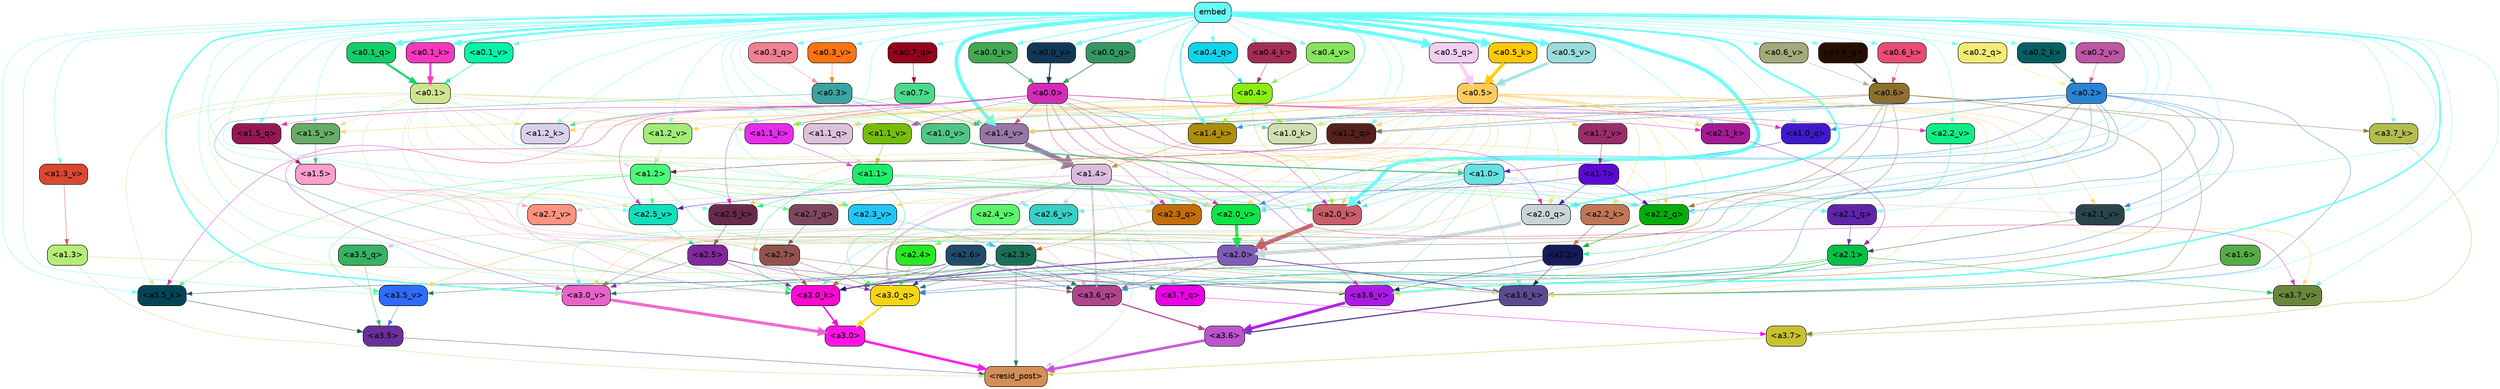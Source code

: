 strict digraph "" {
	graph [bgcolor=transparent,
		layout=dot,
		overlap=false,
		splines=true
	];
	"<a3.7>"	[color=black,
		fillcolor="#c7c22d",
		fontname=Helvetica,
		shape=box,
		style="filled, rounded"];
	"<resid_post>"	[color=black,
		fillcolor="#d38e57",
		fontname=Helvetica,
		shape=box,
		style="filled, rounded"];
	"<a3.7>" -> "<resid_post>"	[color="#c7c22d",
		penwidth=0.6239100098609924];
	"<a3.6>"	[color=black,
		fillcolor="#bc54ce",
		fontname=Helvetica,
		shape=box,
		style="filled, rounded"];
	"<a3.6>" -> "<resid_post>"	[color="#bc54ce",
		penwidth=4.569062113761902];
	"<a3.5>"	[color=black,
		fillcolor="#6a2f9a",
		fontname=Helvetica,
		shape=box,
		style="filled, rounded"];
	"<a3.5>" -> "<resid_post>"	[color="#6a2f9a",
		penwidth=0.6];
	"<a3.0>"	[color=black,
		fillcolor="#ff14e6",
		fontname=Helvetica,
		shape=box,
		style="filled, rounded"];
	"<a3.0>" -> "<resid_post>"	[color="#ff14e6",
		penwidth=4.283544182777405];
	"<a2.3>"	[color=black,
		fillcolor="#1b7058",
		fontname=Helvetica,
		shape=box,
		style="filled, rounded"];
	"<a2.3>" -> "<resid_post>"	[color="#1b7058",
		penwidth=0.6];
	"<a3.7_q>"	[color=black,
		fillcolor="#ec00e9",
		fontname=Helvetica,
		shape=box,
		style="filled, rounded"];
	"<a2.3>" -> "<a3.7_q>"	[color="#1b7058",
		penwidth=0.6];
	"<a3.6_q>"	[color=black,
		fillcolor="#b0458e",
		fontname=Helvetica,
		shape=box,
		style="filled, rounded"];
	"<a2.3>" -> "<a3.6_q>"	[color="#1b7058",
		penwidth=0.6];
	"<a3.0_q>"	[color=black,
		fillcolor="#f5d513",
		fontname=Helvetica,
		shape=box,
		style="filled, rounded"];
	"<a2.3>" -> "<a3.0_q>"	[color="#1b7058",
		penwidth=0.6];
	"<a3.0_k>"	[color=black,
		fillcolor="#ff07d2",
		fontname=Helvetica,
		shape=box,
		style="filled, rounded"];
	"<a2.3>" -> "<a3.0_k>"	[color="#1b7058",
		penwidth=0.6];
	"<a3.6_v>"	[color=black,
		fillcolor="#ac19e6",
		fontname=Helvetica,
		shape=box,
		style="filled, rounded"];
	"<a2.3>" -> "<a3.6_v>"	[color="#1b7058",
		penwidth=0.6];
	"<a3.5_v>"	[color=black,
		fillcolor="#2f6bfd",
		fontname=Helvetica,
		shape=box,
		style="filled, rounded"];
	"<a2.3>" -> "<a3.5_v>"	[color="#1b7058",
		penwidth=0.6];
	"<a3.0_v>"	[color=black,
		fillcolor="#e862ca",
		fontname=Helvetica,
		shape=box,
		style="filled, rounded"];
	"<a2.3>" -> "<a3.0_v>"	[color="#1b7058",
		penwidth=0.6];
	"<a1.4>"	[color=black,
		fillcolor="#dbbcdf",
		fontname=Helvetica,
		shape=box,
		style="filled, rounded"];
	"<a1.4>" -> "<resid_post>"	[color="#dbbcdf",
		penwidth=0.6];
	"<a1.4>" -> "<a3.7_q>"	[color="#dbbcdf",
		penwidth=0.6];
	"<a1.4>" -> "<a3.6_q>"	[color="#dbbcdf",
		penwidth=2.7934007048606873];
	"<a3.5_q>"	[color=black,
		fillcolor="#36b362",
		fontname=Helvetica,
		shape=box,
		style="filled, rounded"];
	"<a1.4>" -> "<a3.5_q>"	[color="#dbbcdf",
		penwidth=0.6];
	"<a1.4>" -> "<a3.0_q>"	[color="#dbbcdf",
		penwidth=3.340754985809326];
	"<a2.3_q>"	[color=black,
		fillcolor="#c36d07",
		fontname=Helvetica,
		shape=box,
		style="filled, rounded"];
	"<a1.4>" -> "<a2.3_q>"	[color="#dbbcdf",
		penwidth=0.6];
	"<a2.7_v>"	[color=black,
		fillcolor="#fe9281",
		fontname=Helvetica,
		shape=box,
		style="filled, rounded"];
	"<a1.4>" -> "<a2.7_v>"	[color="#dbbcdf",
		penwidth=0.6];
	"<a2.6_v>"	[color=black,
		fillcolor="#37cfc6",
		fontname=Helvetica,
		shape=box,
		style="filled, rounded"];
	"<a1.4>" -> "<a2.6_v>"	[color="#dbbcdf",
		penwidth=0.6];
	"<a2.5_v>"	[color=black,
		fillcolor="#0fe0bb",
		fontname=Helvetica,
		shape=box,
		style="filled, rounded"];
	"<a1.4>" -> "<a2.5_v>"	[color="#dbbcdf",
		penwidth=0.6];
	"<a2.4_v>"	[color=black,
		fillcolor="#5cf46b",
		fontname=Helvetica,
		shape=box,
		style="filled, rounded"];
	"<a1.4>" -> "<a2.4_v>"	[color="#dbbcdf",
		penwidth=0.6];
	"<a2.1_v>"	[color=black,
		fillcolor="#2a4449",
		fontname=Helvetica,
		shape=box,
		style="filled, rounded"];
	"<a1.4>" -> "<a2.1_v>"	[color="#dbbcdf",
		penwidth=0.6];
	"<a2.0_v>"	[color=black,
		fillcolor="#0de446",
		fontname=Helvetica,
		shape=box,
		style="filled, rounded"];
	"<a1.4>" -> "<a2.0_v>"	[color="#dbbcdf",
		penwidth=2.268759250640869];
	"<a1.3>"	[color=black,
		fillcolor="#b4eb79",
		fontname=Helvetica,
		shape=box,
		style="filled, rounded"];
	"<a1.3>" -> "<resid_post>"	[color="#b4eb79",
		penwidth=0.6];
	"<a1.3>" -> "<a3.6_v>"	[color="#b4eb79",
		penwidth=0.6];
	"<a3.7_q>" -> "<a3.7>"	[color="#ec00e9",
		penwidth=0.6];
	"<a3.6_q>" -> "<a3.6>"	[color="#b0458e",
		penwidth=2.0347584784030914];
	"<a3.5_q>" -> "<a3.5>"	[color="#36b362",
		penwidth=0.6];
	"<a3.0_q>" -> "<a3.0>"	[color="#f5d513",
		penwidth=2.8635367155075073];
	"<a3.7_k>"	[color=black,
		fillcolor="#b2bd4d",
		fontname=Helvetica,
		shape=box,
		style="filled, rounded"];
	"<a3.7_k>" -> "<a3.7>"	[color="#b2bd4d",
		penwidth=0.6];
	"<a3.6_k>"	[color=black,
		fillcolor="#5a4b8f",
		fontname=Helvetica,
		shape=box,
		style="filled, rounded"];
	"<a3.6_k>" -> "<a3.6>"	[color="#5a4b8f",
		penwidth=2.1760786175727844];
	"<a3.5_k>"	[color=black,
		fillcolor="#014557",
		fontname=Helvetica,
		shape=box,
		style="filled, rounded"];
	"<a3.5_k>" -> "<a3.5>"	[color="#014557",
		penwidth=0.6];
	"<a3.0_k>" -> "<a3.0>"	[color="#ff07d2",
		penwidth=2.632905662059784];
	"<a3.7_v>"	[color=black,
		fillcolor="#68873a",
		fontname=Helvetica,
		shape=box,
		style="filled, rounded"];
	"<a3.7_v>" -> "<a3.7>"	[color="#68873a",
		penwidth=0.6];
	"<a3.6_v>" -> "<a3.6>"	[color="#ac19e6",
		penwidth=4.981305837631226];
	"<a3.5_v>" -> "<a3.5>"	[color="#2f6bfd",
		penwidth=0.6];
	"<a3.0_v>" -> "<a3.0>"	[color="#e862ca",
		penwidth=5.168330669403076];
	"<a2.7>"	[color=black,
		fillcolor="#93524e",
		fontname=Helvetica,
		shape=box,
		style="filled, rounded"];
	"<a2.7>" -> "<a3.6_q>"	[color="#93524e",
		penwidth=0.6];
	"<a2.7>" -> "<a3.0_q>"	[color="#93524e",
		penwidth=0.6];
	"<a2.7>" -> "<a3.0_k>"	[color="#93524e",
		penwidth=0.6];
	"<a2.6>"	[color=black,
		fillcolor="#214b69",
		fontname=Helvetica,
		shape=box,
		style="filled, rounded"];
	"<a2.6>" -> "<a3.6_q>"	[color="#214b69",
		penwidth=0.6];
	"<a2.6>" -> "<a3.0_q>"	[color="#214b69",
		penwidth=0.6];
	"<a2.6>" -> "<a3.6_k>"	[color="#214b69",
		penwidth=0.6];
	"<a2.6>" -> "<a3.5_k>"	[color="#214b69",
		penwidth=0.6];
	"<a2.6>" -> "<a3.0_k>"	[color="#214b69",
		penwidth=0.6];
	"<a2.1>"	[color=black,
		fillcolor="#05c046",
		fontname=Helvetica,
		shape=box,
		style="filled, rounded"];
	"<a2.1>" -> "<a3.6_q>"	[color="#05c046",
		penwidth=0.6];
	"<a2.1>" -> "<a3.0_q>"	[color="#05c046",
		penwidth=0.6];
	"<a2.1>" -> "<a3.6_k>"	[color="#05c046",
		penwidth=0.6];
	"<a2.1>" -> "<a3.0_k>"	[color="#05c046",
		penwidth=0.6];
	"<a2.1>" -> "<a3.7_v>"	[color="#05c046",
		penwidth=0.6];
	"<a2.1>" -> "<a3.6_v>"	[color="#05c046",
		penwidth=0.6];
	"<a2.0>"	[color=black,
		fillcolor="#7f5cb7",
		fontname=Helvetica,
		shape=box,
		style="filled, rounded"];
	"<a2.0>" -> "<a3.6_q>"	[color="#7f5cb7",
		penwidth=0.6];
	"<a2.0>" -> "<a3.0_q>"	[color="#7f5cb7",
		penwidth=0.6];
	"<a2.0>" -> "<a3.6_k>"	[color="#7f5cb7",
		penwidth=1.6382827460765839];
	"<a2.0>" -> "<a3.0_k>"	[color="#7f5cb7",
		penwidth=2.161143198609352];
	"<a1.5>"	[color=black,
		fillcolor="#fb9fcc",
		fontname=Helvetica,
		shape=box,
		style="filled, rounded"];
	"<a1.5>" -> "<a3.6_q>"	[color="#fb9fcc",
		penwidth=0.6];
	"<a1.5>" -> "<a3.0_q>"	[color="#fb9fcc",
		penwidth=0.6];
	"<a1.5>" -> "<a3.6_k>"	[color="#fb9fcc",
		penwidth=0.6];
	"<a1.5>" -> "<a3.0_k>"	[color="#fb9fcc",
		penwidth=0.6];
	"<a1.5>" -> "<a2.7_v>"	[color="#fb9fcc",
		penwidth=0.6];
	"<a0.2>"	[color=black,
		fillcolor="#2985d4",
		fontname=Helvetica,
		shape=box,
		style="filled, rounded"];
	"<a0.2>" -> "<a3.6_q>"	[color="#2985d4",
		penwidth=0.6];
	"<a0.2>" -> "<a3.0_q>"	[color="#2985d4",
		penwidth=0.6];
	"<a0.2>" -> "<a3.6_k>"	[color="#2985d4",
		penwidth=0.6];
	"<a0.2>" -> "<a3.0_k>"	[color="#2985d4",
		penwidth=0.6];
	"<a2.2_q>"	[color=black,
		fillcolor="#03ae09",
		fontname=Helvetica,
		shape=box,
		style="filled, rounded"];
	"<a0.2>" -> "<a2.2_q>"	[color="#2985d4",
		penwidth=0.6];
	"<a2.2_k>"	[color=black,
		fillcolor="#bf7654",
		fontname=Helvetica,
		shape=box,
		style="filled, rounded"];
	"<a0.2>" -> "<a2.2_k>"	[color="#2985d4",
		penwidth=0.6];
	"<a2.0_k>"	[color=black,
		fillcolor="#ca5d6b",
		fontname=Helvetica,
		shape=box,
		style="filled, rounded"];
	"<a0.2>" -> "<a2.0_k>"	[color="#2985d4",
		penwidth=0.6];
	"<a0.2>" -> "<a2.1_v>"	[color="#2985d4",
		penwidth=0.6];
	"<a0.2>" -> "<a2.0_v>"	[color="#2985d4",
		penwidth=0.6];
	"<a1.2_q>"	[color=black,
		fillcolor="#55201d",
		fontname=Helvetica,
		shape=box,
		style="filled, rounded"];
	"<a0.2>" -> "<a1.2_q>"	[color="#2985d4",
		penwidth=0.6];
	"<a1.0_q>"	[color=black,
		fillcolor="#3f19cd",
		fontname=Helvetica,
		shape=box,
		style="filled, rounded"];
	"<a0.2>" -> "<a1.0_q>"	[color="#2985d4",
		penwidth=0.6];
	"<a1.4_k>"	[color=black,
		fillcolor="#ad8d09",
		fontname=Helvetica,
		shape=box,
		style="filled, rounded"];
	"<a0.2>" -> "<a1.4_k>"	[color="#2985d4",
		penwidth=0.6];
	"<a1.4_v>"	[color=black,
		fillcolor="#9776a5",
		fontname=Helvetica,
		shape=box,
		style="filled, rounded"];
	"<a0.2>" -> "<a1.4_v>"	[color="#2985d4",
		penwidth=0.6];
	"<a2.5>"	[color=black,
		fillcolor="#80289c",
		fontname=Helvetica,
		shape=box,
		style="filled, rounded"];
	"<a2.5>" -> "<a3.0_q>"	[color="#80289c",
		penwidth=0.6];
	"<a2.5>" -> "<a3.0_k>"	[color="#80289c",
		penwidth=0.6];
	"<a2.5>" -> "<a3.6_v>"	[color="#80289c",
		penwidth=0.6];
	"<a2.5>" -> "<a3.0_v>"	[color="#80289c",
		penwidth=0.6];
	"<a2.4>"	[color=black,
		fillcolor="#26ea22",
		fontname=Helvetica,
		shape=box,
		style="filled, rounded"];
	"<a2.4>" -> "<a3.0_q>"	[color="#26ea22",
		penwidth=0.6];
	"<a1.1>"	[color=black,
		fillcolor="#1ced6c",
		fontname=Helvetica,
		shape=box,
		style="filled, rounded"];
	"<a1.1>" -> "<a3.0_q>"	[color="#1ced6c",
		penwidth=0.6];
	"<a1.1>" -> "<a3.0_k>"	[color="#1ced6c",
		penwidth=0.6];
	"<a2.5_k>"	[color=black,
		fillcolor="#68294a",
		fontname=Helvetica,
		shape=box,
		style="filled, rounded"];
	"<a1.1>" -> "<a2.5_k>"	[color="#1ced6c",
		penwidth=0.6];
	"<a1.1>" -> "<a2.0_k>"	[color="#1ced6c",
		penwidth=0.6];
	"<a1.1>" -> "<a2.0_v>"	[color="#1ced6c",
		penwidth=0.6];
	"<a0.6>"	[color=black,
		fillcolor="#8e702e",
		fontname=Helvetica,
		shape=box,
		style="filled, rounded"];
	"<a0.6>" -> "<a3.7_k>"	[color="#8e702e",
		penwidth=0.6];
	"<a0.6>" -> "<a3.6_k>"	[color="#8e702e",
		penwidth=0.6];
	"<a0.6>" -> "<a3.0_k>"	[color="#8e702e",
		penwidth=0.6];
	"<a0.6>" -> "<a3.6_v>"	[color="#8e702e",
		penwidth=0.6];
	"<a0.6>" -> "<a3.0_v>"	[color="#8e702e",
		penwidth=0.6];
	"<a0.6>" -> "<a2.2_q>"	[color="#8e702e",
		penwidth=0.6];
	"<a0.6>" -> "<a1.2_q>"	[color="#8e702e",
		penwidth=0.6];
	"<a0.6>" -> "<a1.4_v>"	[color="#8e702e",
		penwidth=0.6];
	embed	[color=black,
		fillcolor="#69fbf6",
		fontname=Helvetica,
		shape=box,
		style="filled, rounded"];
	embed -> "<a3.7_k>"	[color="#69fbf6",
		penwidth=0.6];
	embed -> "<a3.6_k>"	[color="#69fbf6",
		penwidth=0.6];
	embed -> "<a3.5_k>"	[color="#69fbf6",
		penwidth=0.6];
	embed -> "<a3.0_k>"	[color="#69fbf6",
		penwidth=0.6];
	embed -> "<a3.7_v>"	[color="#69fbf6",
		penwidth=0.6];
	embed -> "<a3.6_v>"	[color="#69fbf6",
		penwidth=2.7825746536254883];
	embed -> "<a3.5_v>"	[color="#69fbf6",
		penwidth=0.6];
	embed -> "<a3.0_v>"	[color="#69fbf6",
		penwidth=2.6950180530548096];
	embed -> "<a2.3_q>"	[color="#69fbf6",
		penwidth=0.6];
	embed -> "<a2.2_q>"	[color="#69fbf6",
		penwidth=0.6];
	"<a2.1_q>"	[color=black,
		fillcolor="#5f24aa",
		fontname=Helvetica,
		shape=box,
		style="filled, rounded"];
	embed -> "<a2.1_q>"	[color="#69fbf6",
		penwidth=0.6];
	"<a2.0_q>"	[color=black,
		fillcolor="#cad3d7",
		fontname=Helvetica,
		shape=box,
		style="filled, rounded"];
	embed -> "<a2.0_q>"	[color="#69fbf6",
		penwidth=3.305941343307495];
	embed -> "<a2.5_k>"	[color="#69fbf6",
		penwidth=0.6];
	embed -> "<a2.2_k>"	[color="#69fbf6",
		penwidth=0.6698317527770996];
	"<a2.1_k>"	[color=black,
		fillcolor="#a41994",
		fontname=Helvetica,
		shape=box,
		style="filled, rounded"];
	embed -> "<a2.1_k>"	[color="#69fbf6",
		penwidth=0.6];
	embed -> "<a2.0_k>"	[color="#69fbf6",
		penwidth=6.12570995092392];
	embed -> "<a2.6_v>"	[color="#69fbf6",
		penwidth=0.6];
	embed -> "<a2.5_v>"	[color="#69fbf6",
		penwidth=0.6];
	"<a2.3_v>"	[color=black,
		fillcolor="#21c6f8",
		fontname=Helvetica,
		shape=box,
		style="filled, rounded"];
	embed -> "<a2.3_v>"	[color="#69fbf6",
		penwidth=0.6];
	"<a2.2_v>"	[color=black,
		fillcolor="#0fef86",
		fontname=Helvetica,
		shape=box,
		style="filled, rounded"];
	embed -> "<a2.2_v>"	[color="#69fbf6",
		penwidth=0.6];
	embed -> "<a2.1_v>"	[color="#69fbf6",
		penwidth=0.6];
	embed -> "<a2.0_v>"	[color="#69fbf6",
		penwidth=0.6];
	"<a1.5_q>"	[color=black,
		fillcolor="#971754",
		fontname=Helvetica,
		shape=box,
		style="filled, rounded"];
	embed -> "<a1.5_q>"	[color="#69fbf6",
		penwidth=0.6];
	embed -> "<a1.2_q>"	[color="#69fbf6",
		penwidth=0.6087074279785156];
	"<a1.1_q>"	[color=black,
		fillcolor="#dcc0dc",
		fontname=Helvetica,
		shape=box,
		style="filled, rounded"];
	embed -> "<a1.1_q>"	[color="#69fbf6",
		penwidth=0.6];
	embed -> "<a1.0_q>"	[color="#69fbf6",
		penwidth=0.6];
	embed -> "<a1.4_k>"	[color="#69fbf6",
		penwidth=2.1858973503112793];
	"<a1.2_k>"	[color=black,
		fillcolor="#d9d1ec",
		fontname=Helvetica,
		shape=box,
		style="filled, rounded"];
	embed -> "<a1.2_k>"	[color="#69fbf6",
		penwidth=0.6];
	"<a1.1_k>"	[color=black,
		fillcolor="#e62bec",
		fontname=Helvetica,
		shape=box,
		style="filled, rounded"];
	embed -> "<a1.1_k>"	[color="#69fbf6",
		penwidth=0.6];
	"<a1.0_k>"	[color=black,
		fillcolor="#d0dfb1",
		fontname=Helvetica,
		shape=box,
		style="filled, rounded"];
	embed -> "<a1.0_k>"	[color="#69fbf6",
		penwidth=0.6];
	"<a1.5_v>"	[color=black,
		fillcolor="#66ac67",
		fontname=Helvetica,
		shape=box,
		style="filled, rounded"];
	embed -> "<a1.5_v>"	[color="#69fbf6",
		penwidth=0.6];
	embed -> "<a1.4_v>"	[color="#69fbf6",
		penwidth=6.590077131986618];
	"<a1.3_v>"	[color=black,
		fillcolor="#d84832",
		fontname=Helvetica,
		shape=box,
		style="filled, rounded"];
	embed -> "<a1.3_v>"	[color="#69fbf6",
		penwidth=0.6];
	"<a1.2_v>"	[color=black,
		fillcolor="#a4eb78",
		fontname=Helvetica,
		shape=box,
		style="filled, rounded"];
	embed -> "<a1.2_v>"	[color="#69fbf6",
		penwidth=0.6];
	"<a1.1_v>"	[color=black,
		fillcolor="#75bd0a",
		fontname=Helvetica,
		shape=box,
		style="filled, rounded"];
	embed -> "<a1.1_v>"	[color="#69fbf6",
		penwidth=0.6];
	"<a1.0_v>"	[color=black,
		fillcolor="#4fc586",
		fontname=Helvetica,
		shape=box,
		style="filled, rounded"];
	embed -> "<a1.0_v>"	[color="#69fbf6",
		penwidth=1.2076449394226074];
	"<a0.7_q>"	[color=black,
		fillcolor="#94021c",
		fontname=Helvetica,
		shape=box,
		style="filled, rounded"];
	embed -> "<a0.7_q>"	[color="#69fbf6",
		penwidth=0.6];
	"<a0.6_q>"	[color=black,
		fillcolor="#250f03",
		fontname=Helvetica,
		shape=box,
		style="filled, rounded"];
	embed -> "<a0.6_q>"	[color="#69fbf6",
		penwidth=0.6];
	"<a0.5_q>"	[color=black,
		fillcolor="#f3cef3",
		fontname=Helvetica,
		shape=box,
		style="filled, rounded"];
	embed -> "<a0.5_q>"	[color="#69fbf6",
		penwidth=6.156635761260986];
	"<a0.4_q>"	[color=black,
		fillcolor="#0ed4ec",
		fontname=Helvetica,
		shape=box,
		style="filled, rounded"];
	embed -> "<a0.4_q>"	[color="#69fbf6",
		penwidth=0.6];
	"<a0.3_q>"	[color=black,
		fillcolor="#ef8190",
		fontname=Helvetica,
		shape=box,
		style="filled, rounded"];
	embed -> "<a0.3_q>"	[color="#69fbf6",
		penwidth=0.6];
	"<a0.2_q>"	[color=black,
		fillcolor="#f2ec74",
		fontname=Helvetica,
		shape=box,
		style="filled, rounded"];
	embed -> "<a0.2_q>"	[color="#69fbf6",
		penwidth=0.6];
	"<a0.1_q>"	[color=black,
		fillcolor="#12ce68",
		fontname=Helvetica,
		shape=box,
		style="filled, rounded"];
	embed -> "<a0.1_q>"	[color="#69fbf6",
		penwidth=3.7958807945251465];
	"<a0.0_q>"	[color=black,
		fillcolor="#329863",
		fontname=Helvetica,
		shape=box,
		style="filled, rounded"];
	embed -> "<a0.0_q>"	[color="#69fbf6",
		penwidth=1.2393736839294434];
	"<a0.6_k>"	[color=black,
		fillcolor="#e94c72",
		fontname=Helvetica,
		shape=box,
		style="filled, rounded"];
	embed -> "<a0.6_k>"	[color="#69fbf6",
		penwidth=0.6];
	"<a0.5_k>"	[color=black,
		fillcolor="#ffc900",
		fontname=Helvetica,
		shape=box,
		style="filled, rounded"];
	embed -> "<a0.5_k>"	[color="#69fbf6",
		penwidth=5.610821008682251];
	"<a0.4_k>"	[color=black,
		fillcolor="#a32c55",
		fontname=Helvetica,
		shape=box,
		style="filled, rounded"];
	embed -> "<a0.4_k>"	[color="#69fbf6",
		penwidth=0.6];
	"<a0.2_k>"	[color=black,
		fillcolor="#026063",
		fontname=Helvetica,
		shape=box,
		style="filled, rounded"];
	embed -> "<a0.2_k>"	[color="#69fbf6",
		penwidth=0.6];
	"<a0.1_k>"	[color=black,
		fillcolor="#f737bd",
		fontname=Helvetica,
		shape=box,
		style="filled, rounded"];
	embed -> "<a0.1_k>"	[color="#69fbf6",
		penwidth=3.7429871559143066];
	"<a0.0_k>"	[color=black,
		fillcolor="#43a852",
		fontname=Helvetica,
		shape=box,
		style="filled, rounded"];
	embed -> "<a0.0_k>"	[color="#69fbf6",
		penwidth=1.106738567352295];
	"<a0.6_v>"	[color=black,
		fillcolor="#a4aa7a",
		fontname=Helvetica,
		shape=box,
		style="filled, rounded"];
	embed -> "<a0.6_v>"	[color="#69fbf6",
		penwidth=0.6];
	"<a0.5_v>"	[color=black,
		fillcolor="#9adcdb",
		fontname=Helvetica,
		shape=box,
		style="filled, rounded"];
	embed -> "<a0.5_v>"	[color="#69fbf6",
		penwidth=4.663905620574951];
	"<a0.4_v>"	[color=black,
		fillcolor="#87e55d",
		fontname=Helvetica,
		shape=box,
		style="filled, rounded"];
	embed -> "<a0.4_v>"	[color="#69fbf6",
		penwidth=0.6];
	"<a0.3_v>"	[color=black,
		fillcolor="#fd7410",
		fontname=Helvetica,
		shape=box,
		style="filled, rounded"];
	embed -> "<a0.3_v>"	[color="#69fbf6",
		penwidth=0.6];
	"<a0.2_v>"	[color=black,
		fillcolor="#be56a4",
		fontname=Helvetica,
		shape=box,
		style="filled, rounded"];
	embed -> "<a0.2_v>"	[color="#69fbf6",
		penwidth=0.6];
	"<a0.1_v>"	[color=black,
		fillcolor="#01f6a8",
		fontname=Helvetica,
		shape=box,
		style="filled, rounded"];
	embed -> "<a0.1_v>"	[color="#69fbf6",
		penwidth=0.8192043304443359];
	"<a0.0_v>"	[color=black,
		fillcolor="#103856",
		fontname=Helvetica,
		shape=box,
		style="filled, rounded"];
	embed -> "<a0.0_v>"	[color="#69fbf6",
		penwidth=1.706191062927246];
	"<a2.2>"	[color=black,
		fillcolor="#171a5a",
		fontname=Helvetica,
		shape=box,
		style="filled, rounded"];
	"<a2.2>" -> "<a3.6_k>"	[color="#171a5a",
		penwidth=0.6];
	"<a2.2>" -> "<a3.0_k>"	[color="#171a5a",
		penwidth=0.6];
	"<a2.2>" -> "<a3.6_v>"	[color="#171a5a",
		penwidth=0.6];
	"<a1.6>"	[color=black,
		fillcolor="#54ad44",
		fontname=Helvetica,
		shape=box,
		style="filled, rounded"];
	"<a1.6>" -> "<a3.6_k>"	[color="#54ad44",
		penwidth=0.6];
	"<a1.2>"	[color=black,
		fillcolor="#4cfa7a",
		fontname=Helvetica,
		shape=box,
		style="filled, rounded"];
	"<a1.2>" -> "<a3.6_k>"	[color="#4cfa7a",
		penwidth=0.6];
	"<a1.2>" -> "<a3.5_k>"	[color="#4cfa7a",
		penwidth=0.6];
	"<a1.2>" -> "<a3.0_k>"	[color="#4cfa7a",
		penwidth=0.6];
	"<a1.2>" -> "<a3.5_v>"	[color="#4cfa7a",
		penwidth=0.6];
	"<a2.7_q>"	[color=black,
		fillcolor="#7d485d",
		fontname=Helvetica,
		shape=box,
		style="filled, rounded"];
	"<a1.2>" -> "<a2.7_q>"	[color="#4cfa7a",
		penwidth=0.6];
	"<a1.2>" -> "<a2.2_q>"	[color="#4cfa7a",
		penwidth=0.6];
	"<a1.2>" -> "<a2.2_k>"	[color="#4cfa7a",
		penwidth=0.6];
	"<a1.2>" -> "<a2.5_v>"	[color="#4cfa7a",
		penwidth=0.6];
	"<a1.2>" -> "<a2.3_v>"	[color="#4cfa7a",
		penwidth=0.6];
	"<a1.2>" -> "<a2.0_v>"	[color="#4cfa7a",
		penwidth=0.6];
	"<a1.0>"	[color=black,
		fillcolor="#64e1e2",
		fontname=Helvetica,
		shape=box,
		style="filled, rounded"];
	"<a1.0>" -> "<a3.6_k>"	[color="#64e1e2",
		penwidth=0.6];
	"<a1.0>" -> "<a3.0_k>"	[color="#64e1e2",
		penwidth=0.6];
	"<a1.0>" -> "<a3.6_v>"	[color="#64e1e2",
		penwidth=0.6];
	"<a1.0>" -> "<a3.5_v>"	[color="#64e1e2",
		penwidth=0.6];
	"<a1.0>" -> "<a3.0_v>"	[color="#64e1e2",
		penwidth=0.6];
	"<a1.0>" -> "<a2.3_q>"	[color="#64e1e2",
		penwidth=0.6];
	"<a1.0>" -> "<a2.2_q>"	[color="#64e1e2",
		penwidth=0.6];
	"<a1.0>" -> "<a2.1_q>"	[color="#64e1e2",
		penwidth=0.6];
	"<a1.0>" -> "<a2.2_k>"	[color="#64e1e2",
		penwidth=0.6];
	"<a1.0>" -> "<a2.0_k>"	[color="#64e1e2",
		penwidth=0.6];
	"<a1.0>" -> "<a2.6_v>"	[color="#64e1e2",
		penwidth=0.6];
	"<a1.0>" -> "<a2.0_v>"	[color="#64e1e2",
		penwidth=1.2213096618652344];
	"<a0.5>"	[color=black,
		fillcolor="#ffcb5c",
		fontname=Helvetica,
		shape=box,
		style="filled, rounded"];
	"<a0.5>" -> "<a3.6_k>"	[color="#ffcb5c",
		penwidth=0.6];
	"<a0.5>" -> "<a3.7_v>"	[color="#ffcb5c",
		penwidth=0.6];
	"<a0.5>" -> "<a3.6_v>"	[color="#ffcb5c",
		penwidth=0.6];
	"<a0.5>" -> "<a3.5_v>"	[color="#ffcb5c",
		penwidth=0.6];
	"<a0.5>" -> "<a3.0_v>"	[color="#ffcb5c",
		penwidth=0.6];
	"<a0.5>" -> "<a2.7_q>"	[color="#ffcb5c",
		penwidth=0.6];
	"<a0.5>" -> "<a2.3_q>"	[color="#ffcb5c",
		penwidth=0.6];
	"<a0.5>" -> "<a2.2_q>"	[color="#ffcb5c",
		penwidth=0.6];
	"<a0.5>" -> "<a2.0_q>"	[color="#ffcb5c",
		penwidth=0.6];
	"<a0.5>" -> "<a2.5_k>"	[color="#ffcb5c",
		penwidth=0.6];
	"<a0.5>" -> "<a2.2_k>"	[color="#ffcb5c",
		penwidth=0.6];
	"<a0.5>" -> "<a2.1_k>"	[color="#ffcb5c",
		penwidth=0.6];
	"<a0.5>" -> "<a2.0_k>"	[color="#ffcb5c",
		penwidth=0.6900839805603027];
	"<a0.5>" -> "<a2.3_v>"	[color="#ffcb5c",
		penwidth=0.6];
	"<a0.5>" -> "<a2.1_v>"	[color="#ffcb5c",
		penwidth=0.6];
	"<a0.5>" -> "<a2.0_v>"	[color="#ffcb5c",
		penwidth=0.6];
	"<a0.5>" -> "<a1.2_q>"	[color="#ffcb5c",
		penwidth=0.6];
	"<a0.5>" -> "<a1.1_q>"	[color="#ffcb5c",
		penwidth=0.6];
	"<a0.5>" -> "<a1.0_q>"	[color="#ffcb5c",
		penwidth=0.6];
	"<a0.5>" -> "<a1.2_k>"	[color="#ffcb5c",
		penwidth=0.6];
	"<a0.5>" -> "<a1.1_k>"	[color="#ffcb5c",
		penwidth=0.6];
	"<a0.5>" -> "<a1.0_k>"	[color="#ffcb5c",
		penwidth=0.6];
	"<a1.7_v>"	[color=black,
		fillcolor="#9a2c69",
		fontname=Helvetica,
		shape=box,
		style="filled, rounded"];
	"<a0.5>" -> "<a1.7_v>"	[color="#ffcb5c",
		penwidth=0.6];
	"<a0.5>" -> "<a1.5_v>"	[color="#ffcb5c",
		penwidth=0.6];
	"<a0.5>" -> "<a1.4_v>"	[color="#ffcb5c",
		penwidth=0.9985027313232422];
	"<a0.5>" -> "<a1.2_v>"	[color="#ffcb5c",
		penwidth=0.6];
	"<a0.5>" -> "<a1.1_v>"	[color="#ffcb5c",
		penwidth=0.6];
	"<a0.5>" -> "<a1.0_v>"	[color="#ffcb5c",
		penwidth=0.6];
	"<a0.1>"	[color=black,
		fillcolor="#cfe490",
		fontname=Helvetica,
		shape=box,
		style="filled, rounded"];
	"<a0.1>" -> "<a3.6_k>"	[color="#cfe490",
		penwidth=0.6];
	"<a0.1>" -> "<a3.5_k>"	[color="#cfe490",
		penwidth=0.6];
	"<a0.1>" -> "<a3.0_k>"	[color="#cfe490",
		penwidth=0.6];
	"<a0.1>" -> "<a3.6_v>"	[color="#cfe490",
		penwidth=0.6];
	"<a0.1>" -> "<a3.0_v>"	[color="#cfe490",
		penwidth=0.6];
	"<a0.1>" -> "<a2.3_q>"	[color="#cfe490",
		penwidth=0.6];
	"<a0.1>" -> "<a2.2_q>"	[color="#cfe490",
		penwidth=0.6];
	"<a0.1>" -> "<a2.0_k>"	[color="#cfe490",
		penwidth=0.6];
	"<a0.1>" -> "<a2.5_v>"	[color="#cfe490",
		penwidth=0.6];
	"<a0.1>" -> "<a2.0_v>"	[color="#cfe490",
		penwidth=0.6];
	"<a0.1>" -> "<a1.2_q>"	[color="#cfe490",
		penwidth=0.6218185424804688];
	"<a0.1>" -> "<a1.2_k>"	[color="#cfe490",
		penwidth=0.6];
	"<a0.1>" -> "<a1.1_k>"	[color="#cfe490",
		penwidth=0.6];
	"<a0.1>" -> "<a1.5_v>"	[color="#cfe490",
		penwidth=0.6];
	"<a0.1>" -> "<a1.4_v>"	[color="#cfe490",
		penwidth=0.6];
	"<a0.1>" -> "<a1.0_v>"	[color="#cfe490",
		penwidth=0.6];
	"<a0.0>"	[color=black,
		fillcolor="#d52cb8",
		fontname=Helvetica,
		shape=box,
		style="filled, rounded"];
	"<a0.0>" -> "<a3.5_k>"	[color="#d52cb8",
		penwidth=0.6];
	"<a0.0>" -> "<a3.7_v>"	[color="#d52cb8",
		penwidth=0.6];
	"<a0.0>" -> "<a3.6_v>"	[color="#d52cb8",
		penwidth=0.6];
	"<a0.0>" -> "<a3.0_v>"	[color="#d52cb8",
		penwidth=0.6];
	"<a0.0>" -> "<a2.3_q>"	[color="#d52cb8",
		penwidth=0.6];
	"<a0.0>" -> "<a2.0_q>"	[color="#d52cb8",
		penwidth=0.6];
	"<a0.0>" -> "<a2.5_k>"	[color="#d52cb8",
		penwidth=0.6];
	"<a0.0>" -> "<a2.1_k>"	[color="#d52cb8",
		penwidth=0.6];
	"<a0.0>" -> "<a2.0_k>"	[color="#d52cb8",
		penwidth=0.6];
	"<a0.0>" -> "<a2.5_v>"	[color="#d52cb8",
		penwidth=0.6];
	"<a0.0>" -> "<a2.2_v>"	[color="#d52cb8",
		penwidth=0.6];
	"<a0.0>" -> "<a2.0_v>"	[color="#d52cb8",
		penwidth=0.6];
	"<a0.0>" -> "<a1.5_q>"	[color="#d52cb8",
		penwidth=0.6];
	"<a0.0>" -> "<a1.0_q>"	[color="#d52cb8",
		penwidth=0.6];
	"<a0.0>" -> "<a1.1_k>"	[color="#d52cb8",
		penwidth=0.6];
	"<a0.0>" -> "<a1.4_v>"	[color="#d52cb8",
		penwidth=0.6];
	"<a0.0>" -> "<a1.1_v>"	[color="#d52cb8",
		penwidth=0.6];
	"<a0.3>"	[color=black,
		fillcolor="#3aa4a2",
		fontname=Helvetica,
		shape=box,
		style="filled, rounded"];
	"<a0.3>" -> "<a3.0_k>"	[color="#3aa4a2",
		penwidth=0.6];
	"<a0.3>" -> "<a1.4_v>"	[color="#3aa4a2",
		penwidth=0.6];
	"<a0.3>" -> "<a1.0_v>"	[color="#3aa4a2",
		penwidth=0.6];
	"<a2.7_q>" -> "<a2.7>"	[color="#7d485d",
		penwidth=0.6];
	"<a2.3_q>" -> "<a2.3>"	[color="#c36d07",
		penwidth=0.6];
	"<a2.2_q>" -> "<a2.2>"	[color="#03ae09",
		penwidth=0.7553567886352539];
	"<a2.1_q>" -> "<a2.1>"	[color="#5f24aa",
		penwidth=0.6];
	"<a2.0_q>" -> "<a2.0>"	[color="#cad3d7",
		penwidth=6.256794691085815];
	"<a2.5_k>" -> "<a2.5>"	[color="#68294a",
		penwidth=0.6];
	"<a2.2_k>" -> "<a2.2>"	[color="#bf7654",
		penwidth=0.8854708671569824];
	"<a2.1_k>" -> "<a2.1>"	[color="#a41994",
		penwidth=0.6];
	"<a2.0_k>" -> "<a2.0>"	[color="#ca5d6b",
		penwidth=7.231504917144775];
	"<a2.7_v>" -> "<a2.7>"	[color="#fe9281",
		penwidth=0.6];
	"<a2.6_v>" -> "<a2.6>"	[color="#37cfc6",
		penwidth=0.6];
	"<a2.5_v>" -> "<a2.5>"	[color="#0fe0bb",
		penwidth=0.6];
	"<a2.4_v>" -> "<a2.4>"	[color="#5cf46b",
		penwidth=0.6];
	"<a2.3_v>" -> "<a2.3>"	[color="#21c6f8",
		penwidth=0.6];
	"<a2.2_v>" -> "<a2.2>"	[color="#0fef86",
		penwidth=0.6];
	"<a2.1_v>" -> "<a2.1>"	[color="#2a4449",
		penwidth=0.6];
	"<a2.0_v>" -> "<a2.0>"	[color="#0de446",
		penwidth=5.231471925973892];
	"<a1.7>"	[color=black,
		fillcolor="#5a09d3",
		fontname=Helvetica,
		shape=box,
		style="filled, rounded"];
	"<a1.7>" -> "<a2.2_q>"	[color="#5a09d3",
		penwidth=0.6];
	"<a1.7>" -> "<a2.0_q>"	[color="#5a09d3",
		penwidth=0.6];
	"<a1.7>" -> "<a2.5_v>"	[color="#5a09d3",
		penwidth=0.6];
	"<a0.4>"	[color=black,
		fillcolor="#8def11",
		fontname=Helvetica,
		shape=box,
		style="filled, rounded"];
	"<a0.4>" -> "<a2.0_k>"	[color="#8def11",
		penwidth=0.6];
	"<a0.4>" -> "<a1.4_k>"	[color="#8def11",
		penwidth=0.6];
	"<a0.4>" -> "<a1.1_k>"	[color="#8def11",
		penwidth=0.6];
	"<a0.4>" -> "<a1.0_k>"	[color="#8def11",
		penwidth=0.6];
	"<a1.5_q>" -> "<a1.5>"	[color="#971754",
		penwidth=0.6];
	"<a1.2_q>" -> "<a1.2>"	[color="#55201d",
		penwidth=0.6];
	"<a1.1_q>" -> "<a1.1>"	[color="#dcc0dc",
		penwidth=0.6];
	"<a1.0_q>" -> "<a1.0>"	[color="#3f19cd",
		penwidth=0.6];
	"<a1.4_k>" -> "<a1.4>"	[color="#ad8d09",
		penwidth=0.6];
	"<a1.2_k>" -> "<a1.2>"	[color="#d9d1ec",
		penwidth=0.6];
	"<a1.1_k>" -> "<a1.1>"	[color="#e62bec",
		penwidth=0.6];
	"<a1.0_k>" -> "<a1.0>"	[color="#d0dfb1",
		penwidth=0.6];
	"<a1.7_v>" -> "<a1.7>"	[color="#9a2c69",
		penwidth=0.6];
	"<a1.5_v>" -> "<a1.5>"	[color="#66ac67",
		penwidth=0.6];
	"<a1.4_v>" -> "<a1.4>"	[color="#9776a5",
		penwidth=8.36684274673462];
	"<a1.3_v>" -> "<a1.3>"	[color="#d84832",
		penwidth=0.6];
	"<a1.2_v>" -> "<a1.2>"	[color="#a4eb78",
		penwidth=0.6];
	"<a1.1_v>" -> "<a1.1>"	[color="#75bd0a",
		penwidth=0.6];
	"<a1.0_v>" -> "<a1.0>"	[color="#4fc586",
		penwidth=1.9665732383728027];
	"<a0.7>"	[color=black,
		fillcolor="#49db8c",
		fontname=Helvetica,
		shape=box,
		style="filled, rounded"];
	"<a0.7>" -> "<a1.2_k>"	[color="#49db8c",
		penwidth=0.6];
	"<a0.7>" -> "<a1.0_k>"	[color="#49db8c",
		penwidth=0.6];
	"<a0.7>" -> "<a1.4_v>"	[color="#49db8c",
		penwidth=0.6];
	"<a0.7_q>" -> "<a0.7>"	[color="#94021c",
		penwidth=0.6];
	"<a0.6_q>" -> "<a0.6>"	[color="#250f03",
		penwidth=0.6];
	"<a0.5_q>" -> "<a0.5>"	[color="#f3cef3",
		penwidth=6.156635046005249];
	"<a0.4_q>" -> "<a0.4>"	[color="#0ed4ec",
		penwidth=0.6];
	"<a0.3_q>" -> "<a0.3>"	[color="#ef8190",
		penwidth=0.6];
	"<a0.2_q>" -> "<a0.2>"	[color="#f2ec74",
		penwidth=0.6];
	"<a0.1_q>" -> "<a0.1>"	[color="#12ce68",
		penwidth=3.795884132385254];
	"<a0.0_q>" -> "<a0.0>"	[color="#329863",
		penwidth=1.2393803596496582];
	"<a0.6_k>" -> "<a0.6>"	[color="#e94c72",
		penwidth=0.6];
	"<a0.5_k>" -> "<a0.5>"	[color="#ffc900",
		penwidth=5.603226900100708];
	"<a0.4_k>" -> "<a0.4>"	[color="#a32c55",
		penwidth=0.6];
	"<a0.2_k>" -> "<a0.2>"	[color="#026063",
		penwidth=0.6];
	"<a0.1_k>" -> "<a0.1>"	[color="#f737bd",
		penwidth=3.7429747581481934];
	"<a0.0_k>" -> "<a0.0>"	[color="#43a852",
		penwidth=1.106727123260498];
	"<a0.6_v>" -> "<a0.6>"	[color="#a4aa7a",
		penwidth=0.6];
	"<a0.5_v>" -> "<a0.5>"	[color="#9adcdb",
		penwidth=4.667354106903076];
	"<a0.4_v>" -> "<a0.4>"	[color="#87e55d",
		penwidth=0.6];
	"<a0.3_v>" -> "<a0.3>"	[color="#fd7410",
		penwidth=0.6];
	"<a0.2_v>" -> "<a0.2>"	[color="#be56a4",
		penwidth=0.6];
	"<a0.1_v>" -> "<a0.1>"	[color="#01f6a8",
		penwidth=0.8298110961914062];
	"<a0.0_v>" -> "<a0.0>"	[color="#103856",
		penwidth=1.7084956169128418];
}

